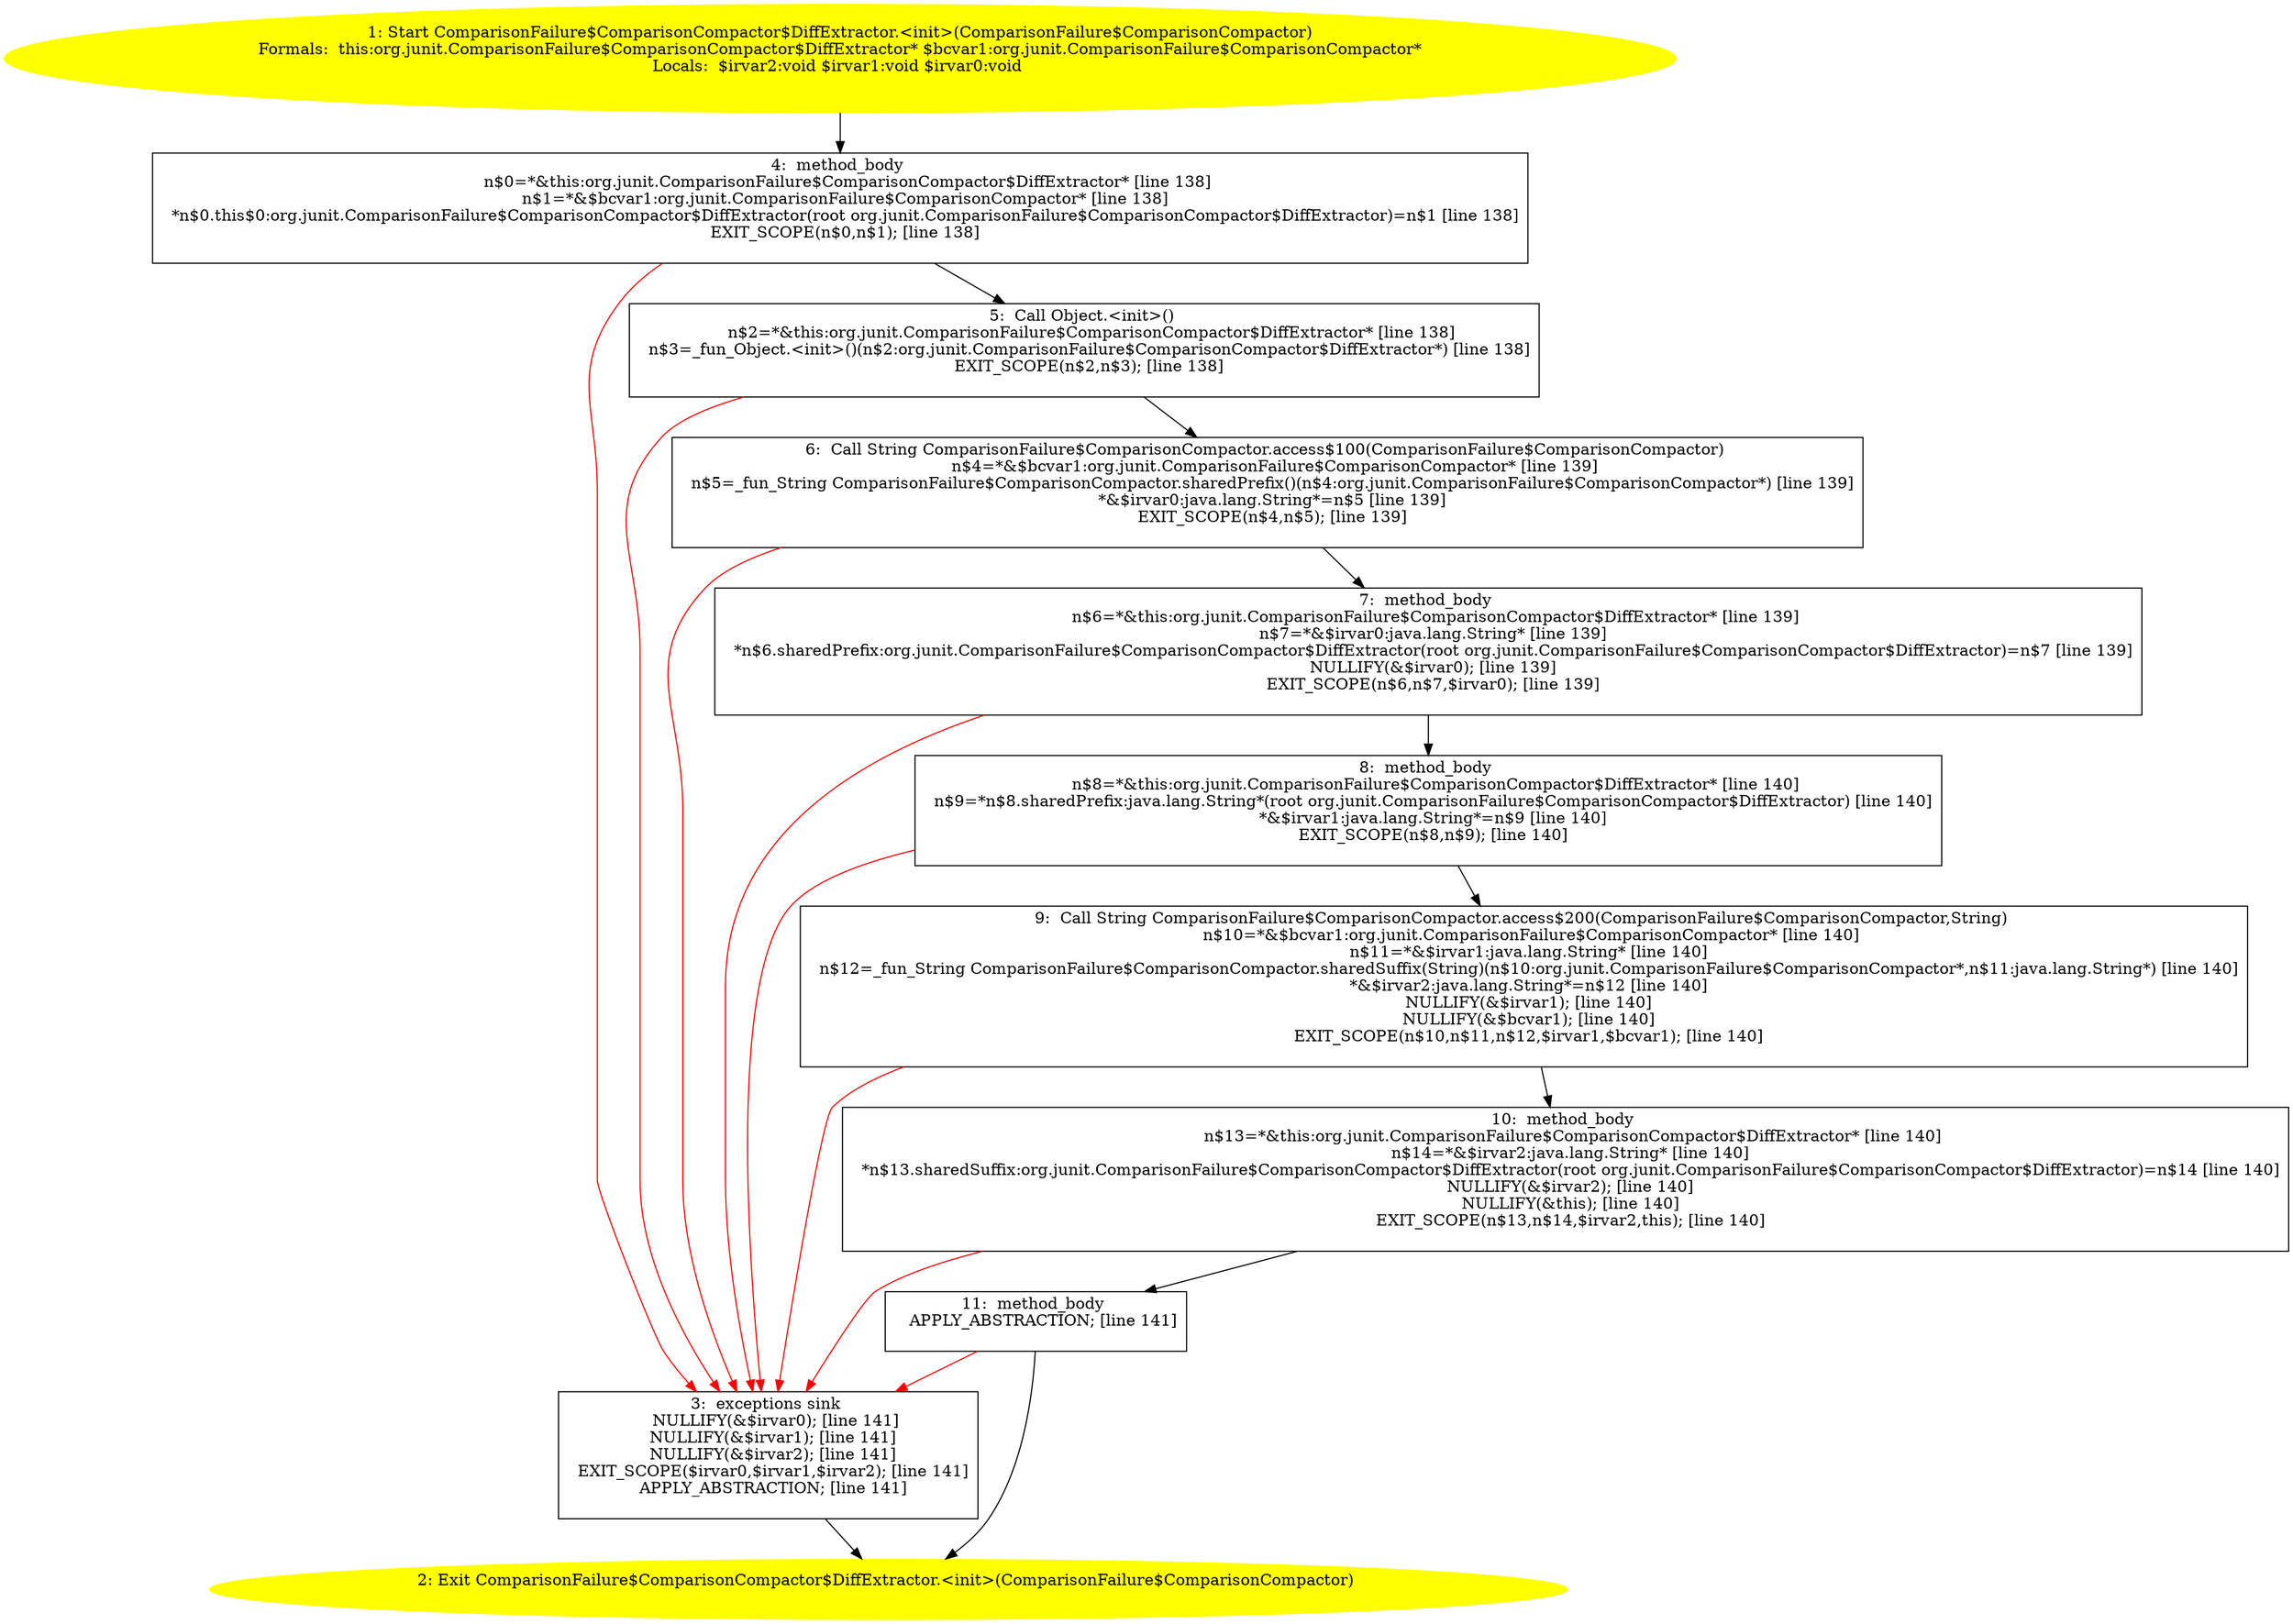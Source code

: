 /* @generated */
digraph cfg {
"org.junit.ComparisonFailure$ComparisonCompactor$DiffExtractor.<init>(org.junit.ComparisonFailure$Com.8e83ca24d7480da140772a3a7558b40e_1" [label="1: Start ComparisonFailure$ComparisonCompactor$DiffExtractor.<init>(ComparisonFailure$ComparisonCompactor)\nFormals:  this:org.junit.ComparisonFailure$ComparisonCompactor$DiffExtractor* $bcvar1:org.junit.ComparisonFailure$ComparisonCompactor*\nLocals:  $irvar2:void $irvar1:void $irvar0:void \n  " color=yellow style=filled]
	

	 "org.junit.ComparisonFailure$ComparisonCompactor$DiffExtractor.<init>(org.junit.ComparisonFailure$Com.8e83ca24d7480da140772a3a7558b40e_1" -> "org.junit.ComparisonFailure$ComparisonCompactor$DiffExtractor.<init>(org.junit.ComparisonFailure$Com.8e83ca24d7480da140772a3a7558b40e_4" ;
"org.junit.ComparisonFailure$ComparisonCompactor$DiffExtractor.<init>(org.junit.ComparisonFailure$Com.8e83ca24d7480da140772a3a7558b40e_2" [label="2: Exit ComparisonFailure$ComparisonCompactor$DiffExtractor.<init>(ComparisonFailure$ComparisonCompactor) \n  " color=yellow style=filled]
	

"org.junit.ComparisonFailure$ComparisonCompactor$DiffExtractor.<init>(org.junit.ComparisonFailure$Com.8e83ca24d7480da140772a3a7558b40e_3" [label="3:  exceptions sink \n   NULLIFY(&$irvar0); [line 141]\n  NULLIFY(&$irvar1); [line 141]\n  NULLIFY(&$irvar2); [line 141]\n  EXIT_SCOPE($irvar0,$irvar1,$irvar2); [line 141]\n  APPLY_ABSTRACTION; [line 141]\n " shape="box"]
	

	 "org.junit.ComparisonFailure$ComparisonCompactor$DiffExtractor.<init>(org.junit.ComparisonFailure$Com.8e83ca24d7480da140772a3a7558b40e_3" -> "org.junit.ComparisonFailure$ComparisonCompactor$DiffExtractor.<init>(org.junit.ComparisonFailure$Com.8e83ca24d7480da140772a3a7558b40e_2" ;
"org.junit.ComparisonFailure$ComparisonCompactor$DiffExtractor.<init>(org.junit.ComparisonFailure$Com.8e83ca24d7480da140772a3a7558b40e_4" [label="4:  method_body \n   n$0=*&this:org.junit.ComparisonFailure$ComparisonCompactor$DiffExtractor* [line 138]\n  n$1=*&$bcvar1:org.junit.ComparisonFailure$ComparisonCompactor* [line 138]\n  *n$0.this$0:org.junit.ComparisonFailure$ComparisonCompactor$DiffExtractor(root org.junit.ComparisonFailure$ComparisonCompactor$DiffExtractor)=n$1 [line 138]\n  EXIT_SCOPE(n$0,n$1); [line 138]\n " shape="box"]
	

	 "org.junit.ComparisonFailure$ComparisonCompactor$DiffExtractor.<init>(org.junit.ComparisonFailure$Com.8e83ca24d7480da140772a3a7558b40e_4" -> "org.junit.ComparisonFailure$ComparisonCompactor$DiffExtractor.<init>(org.junit.ComparisonFailure$Com.8e83ca24d7480da140772a3a7558b40e_5" ;
	 "org.junit.ComparisonFailure$ComparisonCompactor$DiffExtractor.<init>(org.junit.ComparisonFailure$Com.8e83ca24d7480da140772a3a7558b40e_4" -> "org.junit.ComparisonFailure$ComparisonCompactor$DiffExtractor.<init>(org.junit.ComparisonFailure$Com.8e83ca24d7480da140772a3a7558b40e_3" [color="red" ];
"org.junit.ComparisonFailure$ComparisonCompactor$DiffExtractor.<init>(org.junit.ComparisonFailure$Com.8e83ca24d7480da140772a3a7558b40e_5" [label="5:  Call Object.<init>() \n   n$2=*&this:org.junit.ComparisonFailure$ComparisonCompactor$DiffExtractor* [line 138]\n  n$3=_fun_Object.<init>()(n$2:org.junit.ComparisonFailure$ComparisonCompactor$DiffExtractor*) [line 138]\n  EXIT_SCOPE(n$2,n$3); [line 138]\n " shape="box"]
	

	 "org.junit.ComparisonFailure$ComparisonCompactor$DiffExtractor.<init>(org.junit.ComparisonFailure$Com.8e83ca24d7480da140772a3a7558b40e_5" -> "org.junit.ComparisonFailure$ComparisonCompactor$DiffExtractor.<init>(org.junit.ComparisonFailure$Com.8e83ca24d7480da140772a3a7558b40e_6" ;
	 "org.junit.ComparisonFailure$ComparisonCompactor$DiffExtractor.<init>(org.junit.ComparisonFailure$Com.8e83ca24d7480da140772a3a7558b40e_5" -> "org.junit.ComparisonFailure$ComparisonCompactor$DiffExtractor.<init>(org.junit.ComparisonFailure$Com.8e83ca24d7480da140772a3a7558b40e_3" [color="red" ];
"org.junit.ComparisonFailure$ComparisonCompactor$DiffExtractor.<init>(org.junit.ComparisonFailure$Com.8e83ca24d7480da140772a3a7558b40e_6" [label="6:  Call String ComparisonFailure$ComparisonCompactor.access$100(ComparisonFailure$ComparisonCompactor) \n   n$4=*&$bcvar1:org.junit.ComparisonFailure$ComparisonCompactor* [line 139]\n  n$5=_fun_String ComparisonFailure$ComparisonCompactor.sharedPrefix()(n$4:org.junit.ComparisonFailure$ComparisonCompactor*) [line 139]\n  *&$irvar0:java.lang.String*=n$5 [line 139]\n  EXIT_SCOPE(n$4,n$5); [line 139]\n " shape="box"]
	

	 "org.junit.ComparisonFailure$ComparisonCompactor$DiffExtractor.<init>(org.junit.ComparisonFailure$Com.8e83ca24d7480da140772a3a7558b40e_6" -> "org.junit.ComparisonFailure$ComparisonCompactor$DiffExtractor.<init>(org.junit.ComparisonFailure$Com.8e83ca24d7480da140772a3a7558b40e_7" ;
	 "org.junit.ComparisonFailure$ComparisonCompactor$DiffExtractor.<init>(org.junit.ComparisonFailure$Com.8e83ca24d7480da140772a3a7558b40e_6" -> "org.junit.ComparisonFailure$ComparisonCompactor$DiffExtractor.<init>(org.junit.ComparisonFailure$Com.8e83ca24d7480da140772a3a7558b40e_3" [color="red" ];
"org.junit.ComparisonFailure$ComparisonCompactor$DiffExtractor.<init>(org.junit.ComparisonFailure$Com.8e83ca24d7480da140772a3a7558b40e_7" [label="7:  method_body \n   n$6=*&this:org.junit.ComparisonFailure$ComparisonCompactor$DiffExtractor* [line 139]\n  n$7=*&$irvar0:java.lang.String* [line 139]\n  *n$6.sharedPrefix:org.junit.ComparisonFailure$ComparisonCompactor$DiffExtractor(root org.junit.ComparisonFailure$ComparisonCompactor$DiffExtractor)=n$7 [line 139]\n  NULLIFY(&$irvar0); [line 139]\n  EXIT_SCOPE(n$6,n$7,$irvar0); [line 139]\n " shape="box"]
	

	 "org.junit.ComparisonFailure$ComparisonCompactor$DiffExtractor.<init>(org.junit.ComparisonFailure$Com.8e83ca24d7480da140772a3a7558b40e_7" -> "org.junit.ComparisonFailure$ComparisonCompactor$DiffExtractor.<init>(org.junit.ComparisonFailure$Com.8e83ca24d7480da140772a3a7558b40e_8" ;
	 "org.junit.ComparisonFailure$ComparisonCompactor$DiffExtractor.<init>(org.junit.ComparisonFailure$Com.8e83ca24d7480da140772a3a7558b40e_7" -> "org.junit.ComparisonFailure$ComparisonCompactor$DiffExtractor.<init>(org.junit.ComparisonFailure$Com.8e83ca24d7480da140772a3a7558b40e_3" [color="red" ];
"org.junit.ComparisonFailure$ComparisonCompactor$DiffExtractor.<init>(org.junit.ComparisonFailure$Com.8e83ca24d7480da140772a3a7558b40e_8" [label="8:  method_body \n   n$8=*&this:org.junit.ComparisonFailure$ComparisonCompactor$DiffExtractor* [line 140]\n  n$9=*n$8.sharedPrefix:java.lang.String*(root org.junit.ComparisonFailure$ComparisonCompactor$DiffExtractor) [line 140]\n  *&$irvar1:java.lang.String*=n$9 [line 140]\n  EXIT_SCOPE(n$8,n$9); [line 140]\n " shape="box"]
	

	 "org.junit.ComparisonFailure$ComparisonCompactor$DiffExtractor.<init>(org.junit.ComparisonFailure$Com.8e83ca24d7480da140772a3a7558b40e_8" -> "org.junit.ComparisonFailure$ComparisonCompactor$DiffExtractor.<init>(org.junit.ComparisonFailure$Com.8e83ca24d7480da140772a3a7558b40e_9" ;
	 "org.junit.ComparisonFailure$ComparisonCompactor$DiffExtractor.<init>(org.junit.ComparisonFailure$Com.8e83ca24d7480da140772a3a7558b40e_8" -> "org.junit.ComparisonFailure$ComparisonCompactor$DiffExtractor.<init>(org.junit.ComparisonFailure$Com.8e83ca24d7480da140772a3a7558b40e_3" [color="red" ];
"org.junit.ComparisonFailure$ComparisonCompactor$DiffExtractor.<init>(org.junit.ComparisonFailure$Com.8e83ca24d7480da140772a3a7558b40e_9" [label="9:  Call String ComparisonFailure$ComparisonCompactor.access$200(ComparisonFailure$ComparisonCompactor,String) \n   n$10=*&$bcvar1:org.junit.ComparisonFailure$ComparisonCompactor* [line 140]\n  n$11=*&$irvar1:java.lang.String* [line 140]\n  n$12=_fun_String ComparisonFailure$ComparisonCompactor.sharedSuffix(String)(n$10:org.junit.ComparisonFailure$ComparisonCompactor*,n$11:java.lang.String*) [line 140]\n  *&$irvar2:java.lang.String*=n$12 [line 140]\n  NULLIFY(&$irvar1); [line 140]\n  NULLIFY(&$bcvar1); [line 140]\n  EXIT_SCOPE(n$10,n$11,n$12,$irvar1,$bcvar1); [line 140]\n " shape="box"]
	

	 "org.junit.ComparisonFailure$ComparisonCompactor$DiffExtractor.<init>(org.junit.ComparisonFailure$Com.8e83ca24d7480da140772a3a7558b40e_9" -> "org.junit.ComparisonFailure$ComparisonCompactor$DiffExtractor.<init>(org.junit.ComparisonFailure$Com.8e83ca24d7480da140772a3a7558b40e_10" ;
	 "org.junit.ComparisonFailure$ComparisonCompactor$DiffExtractor.<init>(org.junit.ComparisonFailure$Com.8e83ca24d7480da140772a3a7558b40e_9" -> "org.junit.ComparisonFailure$ComparisonCompactor$DiffExtractor.<init>(org.junit.ComparisonFailure$Com.8e83ca24d7480da140772a3a7558b40e_3" [color="red" ];
"org.junit.ComparisonFailure$ComparisonCompactor$DiffExtractor.<init>(org.junit.ComparisonFailure$Com.8e83ca24d7480da140772a3a7558b40e_10" [label="10:  method_body \n   n$13=*&this:org.junit.ComparisonFailure$ComparisonCompactor$DiffExtractor* [line 140]\n  n$14=*&$irvar2:java.lang.String* [line 140]\n  *n$13.sharedSuffix:org.junit.ComparisonFailure$ComparisonCompactor$DiffExtractor(root org.junit.ComparisonFailure$ComparisonCompactor$DiffExtractor)=n$14 [line 140]\n  NULLIFY(&$irvar2); [line 140]\n  NULLIFY(&this); [line 140]\n  EXIT_SCOPE(n$13,n$14,$irvar2,this); [line 140]\n " shape="box"]
	

	 "org.junit.ComparisonFailure$ComparisonCompactor$DiffExtractor.<init>(org.junit.ComparisonFailure$Com.8e83ca24d7480da140772a3a7558b40e_10" -> "org.junit.ComparisonFailure$ComparisonCompactor$DiffExtractor.<init>(org.junit.ComparisonFailure$Com.8e83ca24d7480da140772a3a7558b40e_11" ;
	 "org.junit.ComparisonFailure$ComparisonCompactor$DiffExtractor.<init>(org.junit.ComparisonFailure$Com.8e83ca24d7480da140772a3a7558b40e_10" -> "org.junit.ComparisonFailure$ComparisonCompactor$DiffExtractor.<init>(org.junit.ComparisonFailure$Com.8e83ca24d7480da140772a3a7558b40e_3" [color="red" ];
"org.junit.ComparisonFailure$ComparisonCompactor$DiffExtractor.<init>(org.junit.ComparisonFailure$Com.8e83ca24d7480da140772a3a7558b40e_11" [label="11:  method_body \n   APPLY_ABSTRACTION; [line 141]\n " shape="box"]
	

	 "org.junit.ComparisonFailure$ComparisonCompactor$DiffExtractor.<init>(org.junit.ComparisonFailure$Com.8e83ca24d7480da140772a3a7558b40e_11" -> "org.junit.ComparisonFailure$ComparisonCompactor$DiffExtractor.<init>(org.junit.ComparisonFailure$Com.8e83ca24d7480da140772a3a7558b40e_2" ;
	 "org.junit.ComparisonFailure$ComparisonCompactor$DiffExtractor.<init>(org.junit.ComparisonFailure$Com.8e83ca24d7480da140772a3a7558b40e_11" -> "org.junit.ComparisonFailure$ComparisonCompactor$DiffExtractor.<init>(org.junit.ComparisonFailure$Com.8e83ca24d7480da140772a3a7558b40e_3" [color="red" ];
}
